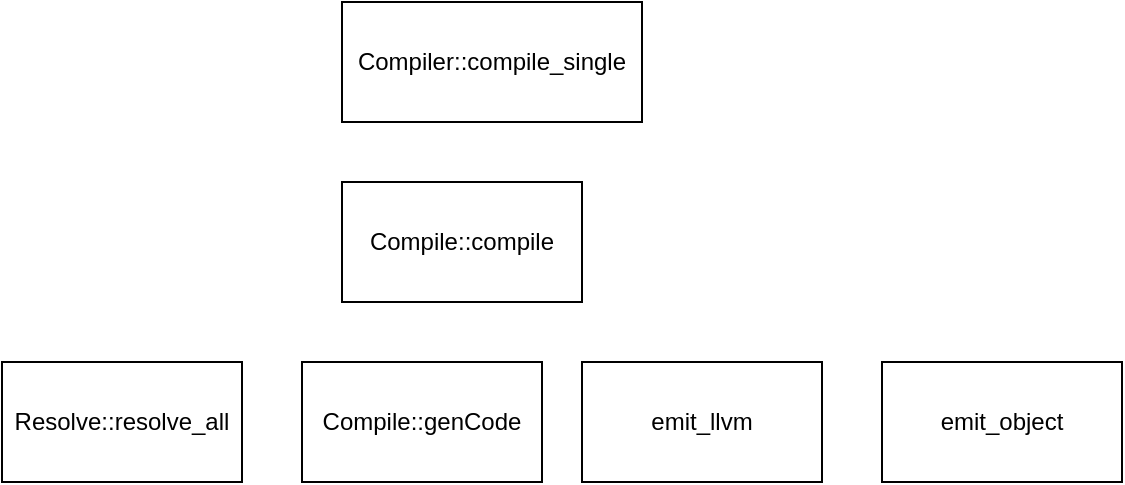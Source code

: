 <mxfile version="26.2.2" pages="2">
  <diagram name="Page-1" id="OK7e9cFLewT-lpPaoDde">
    <mxGraphModel dx="868" dy="414" grid="1" gridSize="10" guides="1" tooltips="1" connect="1" arrows="1" fold="1" page="1" pageScale="1" pageWidth="850" pageHeight="1100" math="0" shadow="0">
      <root>
        <mxCell id="0" />
        <mxCell id="1" parent="0" />
        <mxCell id="cxjNEl8WWFiTbFQZqASw-1" value="Compiler::compile_single" style="rounded=0;whiteSpace=wrap;html=1;" vertex="1" parent="1">
          <mxGeometry x="340" y="30" width="150" height="60" as="geometry" />
        </mxCell>
        <mxCell id="cxjNEl8WWFiTbFQZqASw-2" value="&lt;div&gt;Resolve::resolve_all&lt;/div&gt;" style="rounded=0;whiteSpace=wrap;html=1;" vertex="1" parent="1">
          <mxGeometry x="170" y="210" width="120" height="60" as="geometry" />
        </mxCell>
        <mxCell id="cxjNEl8WWFiTbFQZqASw-3" value="Compile::compile" style="rounded=0;whiteSpace=wrap;html=1;" vertex="1" parent="1">
          <mxGeometry x="340" y="120" width="120" height="60" as="geometry" />
        </mxCell>
        <mxCell id="cxjNEl8WWFiTbFQZqASw-4" value="Compile::genCode" style="rounded=0;whiteSpace=wrap;html=1;" vertex="1" parent="1">
          <mxGeometry x="320" y="210" width="120" height="60" as="geometry" />
        </mxCell>
        <mxCell id="cxjNEl8WWFiTbFQZqASw-5" value="emit_object" style="rounded=0;whiteSpace=wrap;html=1;" vertex="1" parent="1">
          <mxGeometry x="610" y="210" width="120" height="60" as="geometry" />
        </mxCell>
        <mxCell id="cxjNEl8WWFiTbFQZqASw-6" value="emit_llvm" style="rounded=0;whiteSpace=wrap;html=1;" vertex="1" parent="1">
          <mxGeometry x="460" y="210" width="120" height="60" as="geometry" />
        </mxCell>
      </root>
    </mxGraphModel>
  </diagram>
  <diagram id="nQRoGNzo60LcifkFIDJ-" name="files">
    <mxGraphModel dx="868" dy="528" grid="1" gridSize="10" guides="1" tooltips="1" connect="1" arrows="1" fold="1" page="1" pageScale="1" pageWidth="850" pageHeight="1100" math="0" shadow="0">
      <root>
        <mxCell id="0" />
        <mxCell id="1" parent="0" />
        <mxCell id="vwHzp-LSS8bpZhgjOPth-2" value="main.x&lt;div&gt;resolver.x&lt;/div&gt;&lt;div&gt;compiler.x&lt;/div&gt;&lt;div&gt;expr_emitter.x&lt;/div&gt;&lt;div&gt;stmt_emitter.x&lt;/div&gt;&lt;div&gt;alloc_helper.x&lt;/div&gt;&lt;div&gt;bridge.x&lt;/div&gt;&lt;div&gt;cache.x&lt;/div&gt;&lt;div&gt;copier.x&lt;/div&gt;&lt;div&gt;debug_helper.x&lt;/div&gt;&lt;div&gt;derive.x&lt;/div&gt;&lt;div&gt;drop_helper.x&lt;/div&gt;&lt;div&gt;incremental.x&lt;/div&gt;&lt;div&gt;macros.x&lt;/div&gt;&lt;div&gt;method_resolver.x&lt;/div&gt;&lt;div&gt;own_helper.x&lt;/div&gt;&lt;div&gt;own_model.x&lt;/div&gt;&lt;div&gt;own_visitor.x&lt;/div&gt;&lt;div&gt;ownership.x&lt;/div&gt;&lt;div&gt;progress.x&lt;/div&gt;&lt;div&gt;tests.x&lt;/div&gt;&lt;div&gt;utils.x&lt;/div&gt;&lt;div&gt;&lt;br&gt;&lt;/div&gt;" style="rounded=0;whiteSpace=wrap;html=1;" vertex="1" parent="1">
          <mxGeometry x="230" y="60" width="120" height="380" as="geometry" />
        </mxCell>
        <mxCell id="vwHzp-LSS8bpZhgjOPth-4" value="" style="group" vertex="1" connectable="0" parent="1">
          <mxGeometry x="80" y="10" width="120" height="170" as="geometry" />
        </mxCell>
        <mxCell id="vwHzp-LSS8bpZhgjOPth-1" value="lexer.x&lt;br&gt;parser.x&lt;br&gt;token.x&lt;br&gt;ast.x&lt;br&gt;printer.x&lt;br&gt;&lt;br&gt;" style="rounded=0;whiteSpace=wrap;html=1;align=center;" vertex="1" parent="vwHzp-LSS8bpZhgjOPth-4">
          <mxGeometry y="50" width="120" height="120" as="geometry" />
        </mxCell>
        <mxCell id="vwHzp-LSS8bpZhgjOPth-5" style="edgeStyle=orthogonalEdgeStyle;rounded=0;orthogonalLoop=1;jettySize=auto;html=1;exitX=0.5;exitY=1;exitDx=0;exitDy=0;entryX=0.5;entryY=0;entryDx=0;entryDy=0;" edge="1" parent="vwHzp-LSS8bpZhgjOPth-4" source="vwHzp-LSS8bpZhgjOPth-3" target="vwHzp-LSS8bpZhgjOPth-1">
          <mxGeometry relative="1" as="geometry" />
        </mxCell>
        <mxCell id="vwHzp-LSS8bpZhgjOPth-3" value="&lt;b&gt;parser&lt;/b&gt;" style="text;html=1;align=center;verticalAlign=middle;whiteSpace=wrap;rounded=0;" vertex="1" parent="vwHzp-LSS8bpZhgjOPth-4">
          <mxGeometry x="30" width="60" height="40" as="geometry" />
        </mxCell>
        <mxCell id="vwHzp-LSS8bpZhgjOPth-7" value="resolver.x&lt;div&gt;method_resolver.x&lt;/div&gt;&lt;div&gt;copier.x&lt;/div&gt;&lt;div&gt;derive.x&lt;/div&gt;&lt;div&gt;macros.x&lt;/div&gt;" style="rounded=0;whiteSpace=wrap;html=1;" vertex="1" parent="1">
          <mxGeometry x="380" y="60" width="120" height="210" as="geometry" />
        </mxCell>
        <mxCell id="vwHzp-LSS8bpZhgjOPth-8" value="compiler.x&lt;div&gt;alloc_helper.x&lt;/div&gt;&lt;div&gt;expr_emitter.x&lt;/div&gt;&lt;div&gt;stmt_emitter.x&lt;/div&gt;&lt;div&gt;debug_helper.x&lt;/div&gt;&lt;div&gt;drop_helper.x&lt;/div&gt;&lt;div&gt;ownnership.x&lt;/div&gt;&lt;div&gt;own_model.x&lt;/div&gt;&lt;div&gt;own_helper.x&lt;/div&gt;&lt;div&gt;own_visitor.x&lt;/div&gt;&lt;div&gt;&lt;br&gt;&lt;/div&gt;" style="rounded=0;whiteSpace=wrap;html=1;" vertex="1" parent="1">
          <mxGeometry x="520" y="60" width="150" height="210" as="geometry" />
        </mxCell>
      </root>
    </mxGraphModel>
  </diagram>
</mxfile>

